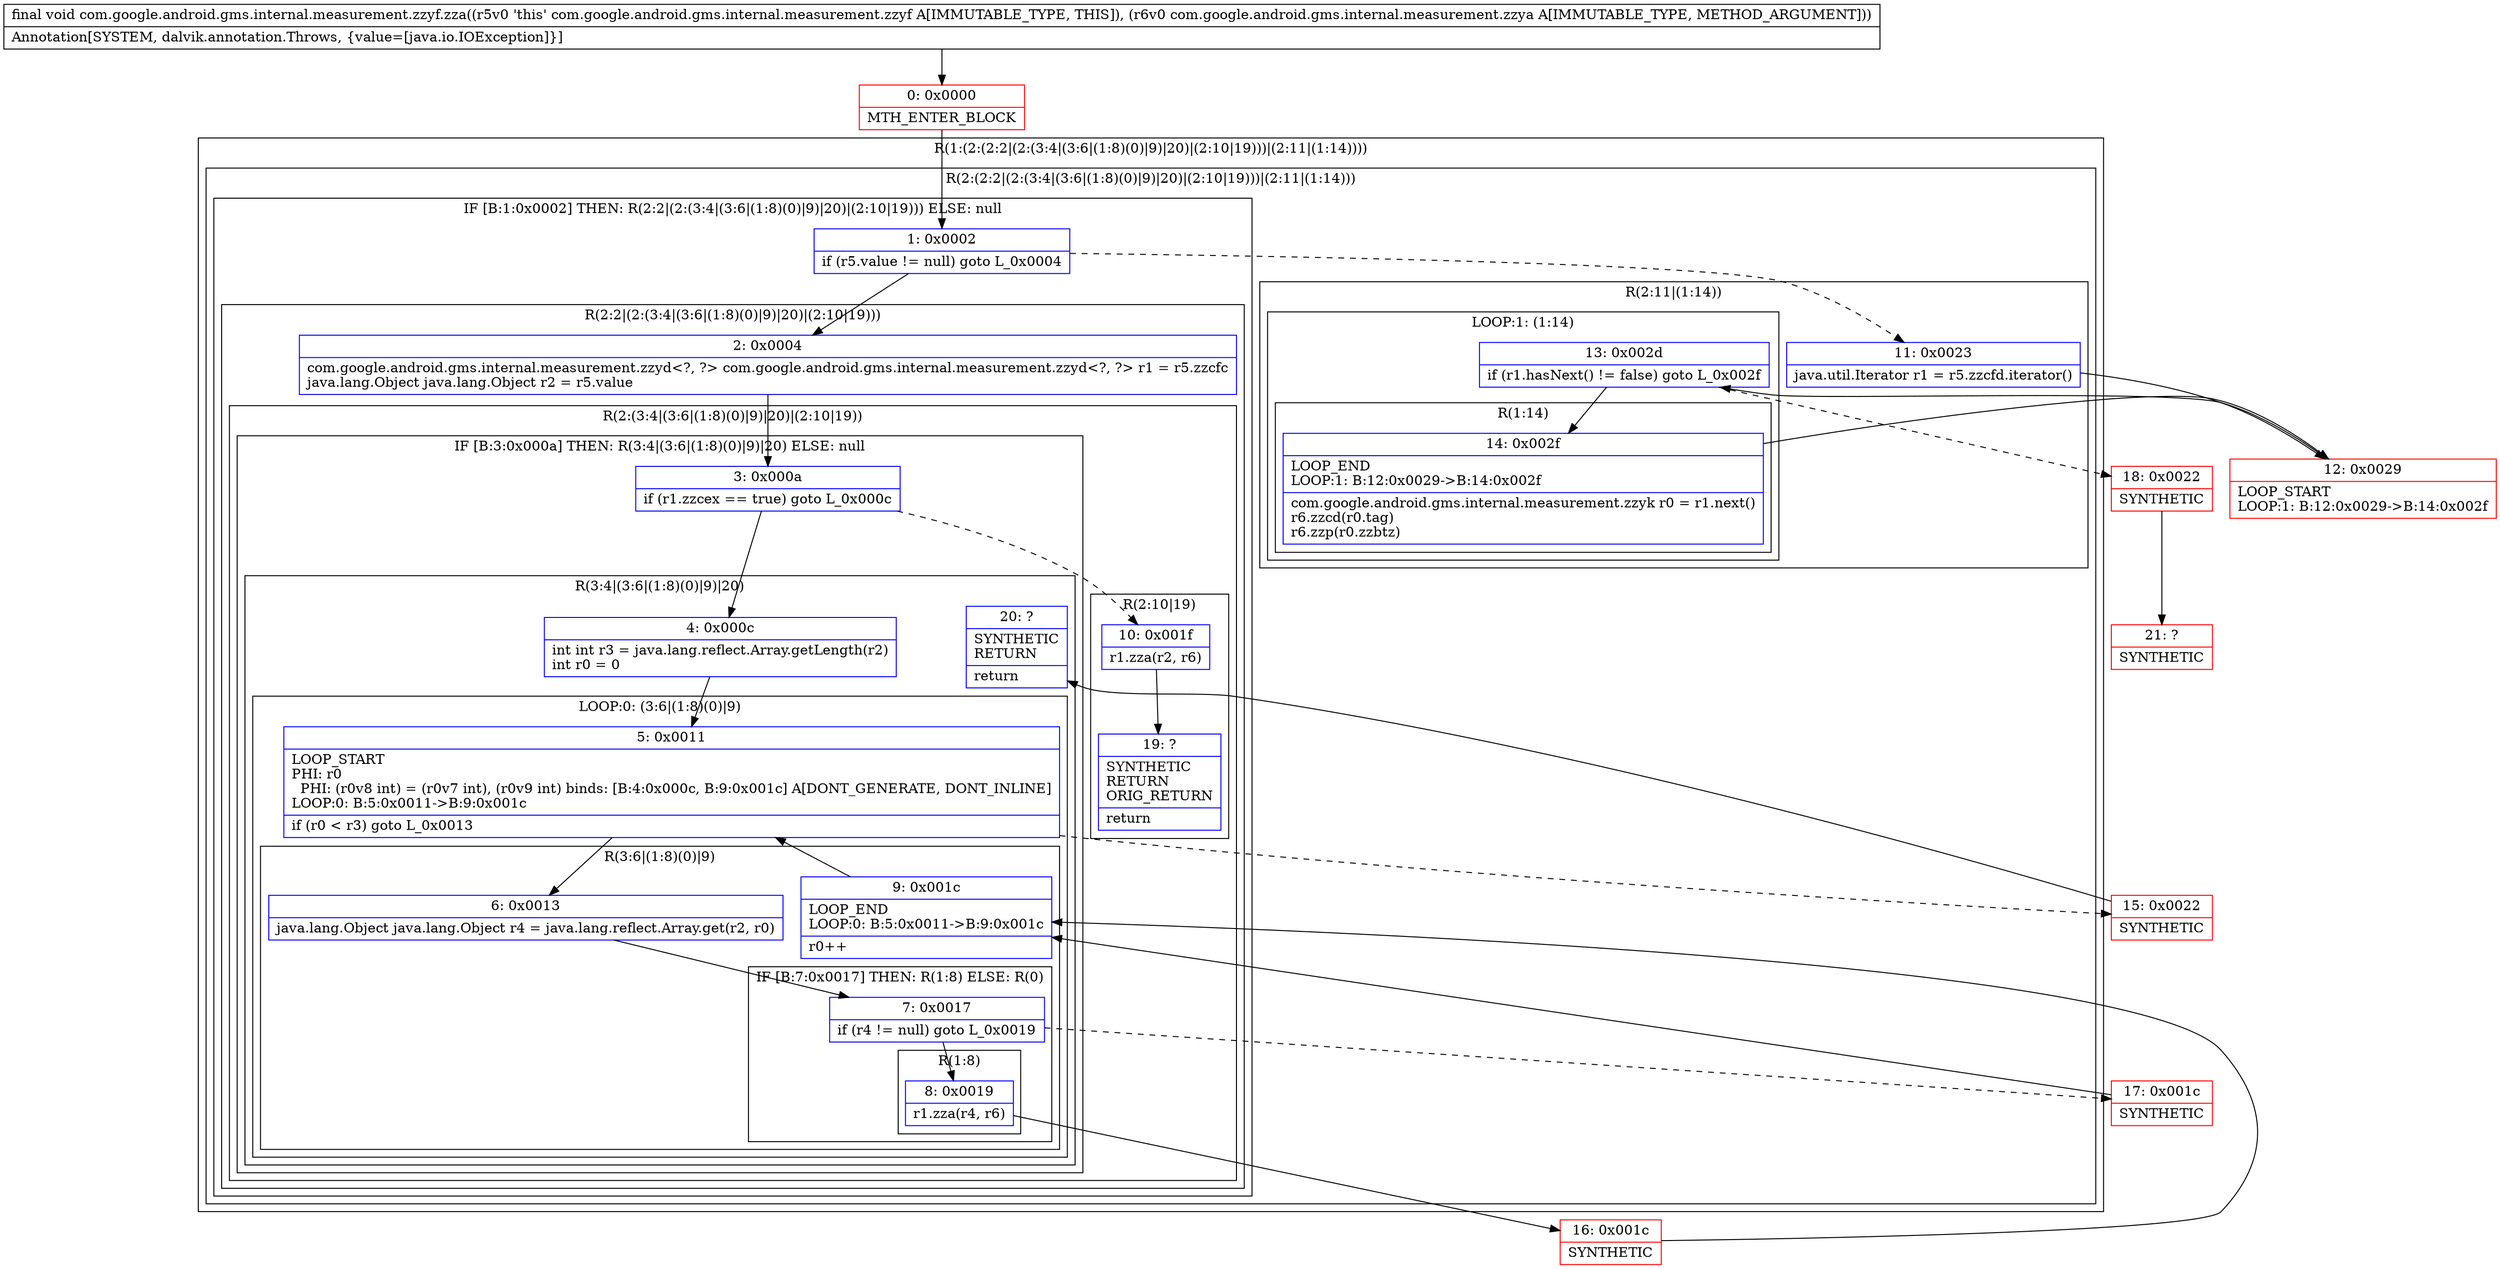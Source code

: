 digraph "CFG forcom.google.android.gms.internal.measurement.zzyf.zza(Lcom\/google\/android\/gms\/internal\/measurement\/zzya;)V" {
subgraph cluster_Region_626635784 {
label = "R(1:(2:(2:2|(2:(3:4|(3:6|(1:8)(0)|9)|20)|(2:10|19)))|(2:11|(1:14))))";
node [shape=record,color=blue];
subgraph cluster_Region_1274977421 {
label = "R(2:(2:2|(2:(3:4|(3:6|(1:8)(0)|9)|20)|(2:10|19)))|(2:11|(1:14)))";
node [shape=record,color=blue];
subgraph cluster_IfRegion_2030817631 {
label = "IF [B:1:0x0002] THEN: R(2:2|(2:(3:4|(3:6|(1:8)(0)|9)|20)|(2:10|19))) ELSE: null";
node [shape=record,color=blue];
Node_1 [shape=record,label="{1\:\ 0x0002|if (r5.value != null) goto L_0x0004\l}"];
subgraph cluster_Region_1189836683 {
label = "R(2:2|(2:(3:4|(3:6|(1:8)(0)|9)|20)|(2:10|19)))";
node [shape=record,color=blue];
Node_2 [shape=record,label="{2\:\ 0x0004|com.google.android.gms.internal.measurement.zzyd\<?, ?\> com.google.android.gms.internal.measurement.zzyd\<?, ?\> r1 = r5.zzcfc\ljava.lang.Object java.lang.Object r2 = r5.value\l}"];
subgraph cluster_Region_77868367 {
label = "R(2:(3:4|(3:6|(1:8)(0)|9)|20)|(2:10|19))";
node [shape=record,color=blue];
subgraph cluster_IfRegion_306524377 {
label = "IF [B:3:0x000a] THEN: R(3:4|(3:6|(1:8)(0)|9)|20) ELSE: null";
node [shape=record,color=blue];
Node_3 [shape=record,label="{3\:\ 0x000a|if (r1.zzcex == true) goto L_0x000c\l}"];
subgraph cluster_Region_1591962955 {
label = "R(3:4|(3:6|(1:8)(0)|9)|20)";
node [shape=record,color=blue];
Node_4 [shape=record,label="{4\:\ 0x000c|int int r3 = java.lang.reflect.Array.getLength(r2)\lint r0 = 0\l}"];
subgraph cluster_LoopRegion_634729138 {
label = "LOOP:0: (3:6|(1:8)(0)|9)";
node [shape=record,color=blue];
Node_5 [shape=record,label="{5\:\ 0x0011|LOOP_START\lPHI: r0 \l  PHI: (r0v8 int) = (r0v7 int), (r0v9 int) binds: [B:4:0x000c, B:9:0x001c] A[DONT_GENERATE, DONT_INLINE]\lLOOP:0: B:5:0x0011\-\>B:9:0x001c\l|if (r0 \< r3) goto L_0x0013\l}"];
subgraph cluster_Region_1704676790 {
label = "R(3:6|(1:8)(0)|9)";
node [shape=record,color=blue];
Node_6 [shape=record,label="{6\:\ 0x0013|java.lang.Object java.lang.Object r4 = java.lang.reflect.Array.get(r2, r0)\l}"];
subgraph cluster_IfRegion_773566159 {
label = "IF [B:7:0x0017] THEN: R(1:8) ELSE: R(0)";
node [shape=record,color=blue];
Node_7 [shape=record,label="{7\:\ 0x0017|if (r4 != null) goto L_0x0019\l}"];
subgraph cluster_Region_1709485386 {
label = "R(1:8)";
node [shape=record,color=blue];
Node_8 [shape=record,label="{8\:\ 0x0019|r1.zza(r4, r6)\l}"];
}
subgraph cluster_Region_1823813671 {
label = "R(0)";
node [shape=record,color=blue];
}
}
Node_9 [shape=record,label="{9\:\ 0x001c|LOOP_END\lLOOP:0: B:5:0x0011\-\>B:9:0x001c\l|r0++\l}"];
}
}
Node_20 [shape=record,label="{20\:\ ?|SYNTHETIC\lRETURN\l|return\l}"];
}
}
subgraph cluster_Region_1126768010 {
label = "R(2:10|19)";
node [shape=record,color=blue];
Node_10 [shape=record,label="{10\:\ 0x001f|r1.zza(r2, r6)\l}"];
Node_19 [shape=record,label="{19\:\ ?|SYNTHETIC\lRETURN\lORIG_RETURN\l|return\l}"];
}
}
}
}
subgraph cluster_Region_1402000328 {
label = "R(2:11|(1:14))";
node [shape=record,color=blue];
Node_11 [shape=record,label="{11\:\ 0x0023|java.util.Iterator r1 = r5.zzcfd.iterator()\l}"];
subgraph cluster_LoopRegion_1949725132 {
label = "LOOP:1: (1:14)";
node [shape=record,color=blue];
Node_13 [shape=record,label="{13\:\ 0x002d|if (r1.hasNext() != false) goto L_0x002f\l}"];
subgraph cluster_Region_1365107792 {
label = "R(1:14)";
node [shape=record,color=blue];
Node_14 [shape=record,label="{14\:\ 0x002f|LOOP_END\lLOOP:1: B:12:0x0029\-\>B:14:0x002f\l|com.google.android.gms.internal.measurement.zzyk r0 = r1.next()\lr6.zzcd(r0.tag)\lr6.zzp(r0.zzbtz)\l}"];
}
}
}
}
}
Node_0 [shape=record,color=red,label="{0\:\ 0x0000|MTH_ENTER_BLOCK\l}"];
Node_12 [shape=record,color=red,label="{12\:\ 0x0029|LOOP_START\lLOOP:1: B:12:0x0029\-\>B:14:0x002f\l}"];
Node_15 [shape=record,color=red,label="{15\:\ 0x0022|SYNTHETIC\l}"];
Node_16 [shape=record,color=red,label="{16\:\ 0x001c|SYNTHETIC\l}"];
Node_17 [shape=record,color=red,label="{17\:\ 0x001c|SYNTHETIC\l}"];
Node_18 [shape=record,color=red,label="{18\:\ 0x0022|SYNTHETIC\l}"];
Node_21 [shape=record,color=red,label="{21\:\ ?|SYNTHETIC\l}"];
MethodNode[shape=record,label="{final void com.google.android.gms.internal.measurement.zzyf.zza((r5v0 'this' com.google.android.gms.internal.measurement.zzyf A[IMMUTABLE_TYPE, THIS]), (r6v0 com.google.android.gms.internal.measurement.zzya A[IMMUTABLE_TYPE, METHOD_ARGUMENT]))  | Annotation[SYSTEM, dalvik.annotation.Throws, \{value=[java.io.IOException]\}]\l}"];
MethodNode -> Node_0;
Node_1 -> Node_2;
Node_1 -> Node_11[style=dashed];
Node_2 -> Node_3;
Node_3 -> Node_4;
Node_3 -> Node_10[style=dashed];
Node_4 -> Node_5;
Node_5 -> Node_6;
Node_5 -> Node_15[style=dashed];
Node_6 -> Node_7;
Node_7 -> Node_8;
Node_7 -> Node_17[style=dashed];
Node_8 -> Node_16;
Node_9 -> Node_5;
Node_10 -> Node_19;
Node_11 -> Node_12;
Node_13 -> Node_14;
Node_13 -> Node_18[style=dashed];
Node_14 -> Node_12;
Node_0 -> Node_1;
Node_12 -> Node_13;
Node_15 -> Node_20;
Node_16 -> Node_9;
Node_17 -> Node_9;
Node_18 -> Node_21;
}

